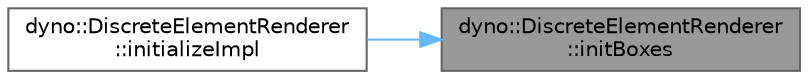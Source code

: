 digraph "dyno::DiscreteElementRenderer::initBoxes"
{
 // LATEX_PDF_SIZE
  bgcolor="transparent";
  edge [fontname=Helvetica,fontsize=10,labelfontname=Helvetica,labelfontsize=10];
  node [fontname=Helvetica,fontsize=10,shape=box,height=0.2,width=0.4];
  rankdir="RL";
  Node1 [id="Node000001",label="dyno::DiscreteElementRenderer\l::initBoxes",height=0.2,width=0.4,color="gray40", fillcolor="grey60", style="filled", fontcolor="black",tooltip=" "];
  Node1 -> Node2 [id="edge1_Node000001_Node000002",dir="back",color="steelblue1",style="solid",tooltip=" "];
  Node2 [id="Node000002",label="dyno::DiscreteElementRenderer\l::initializeImpl",height=0.2,width=0.4,color="grey40", fillcolor="white", style="filled",URL="$classdyno_1_1_discrete_element_renderer.html#a0a11859b38532c52718450df80b3fdf1",tooltip=" "];
}
